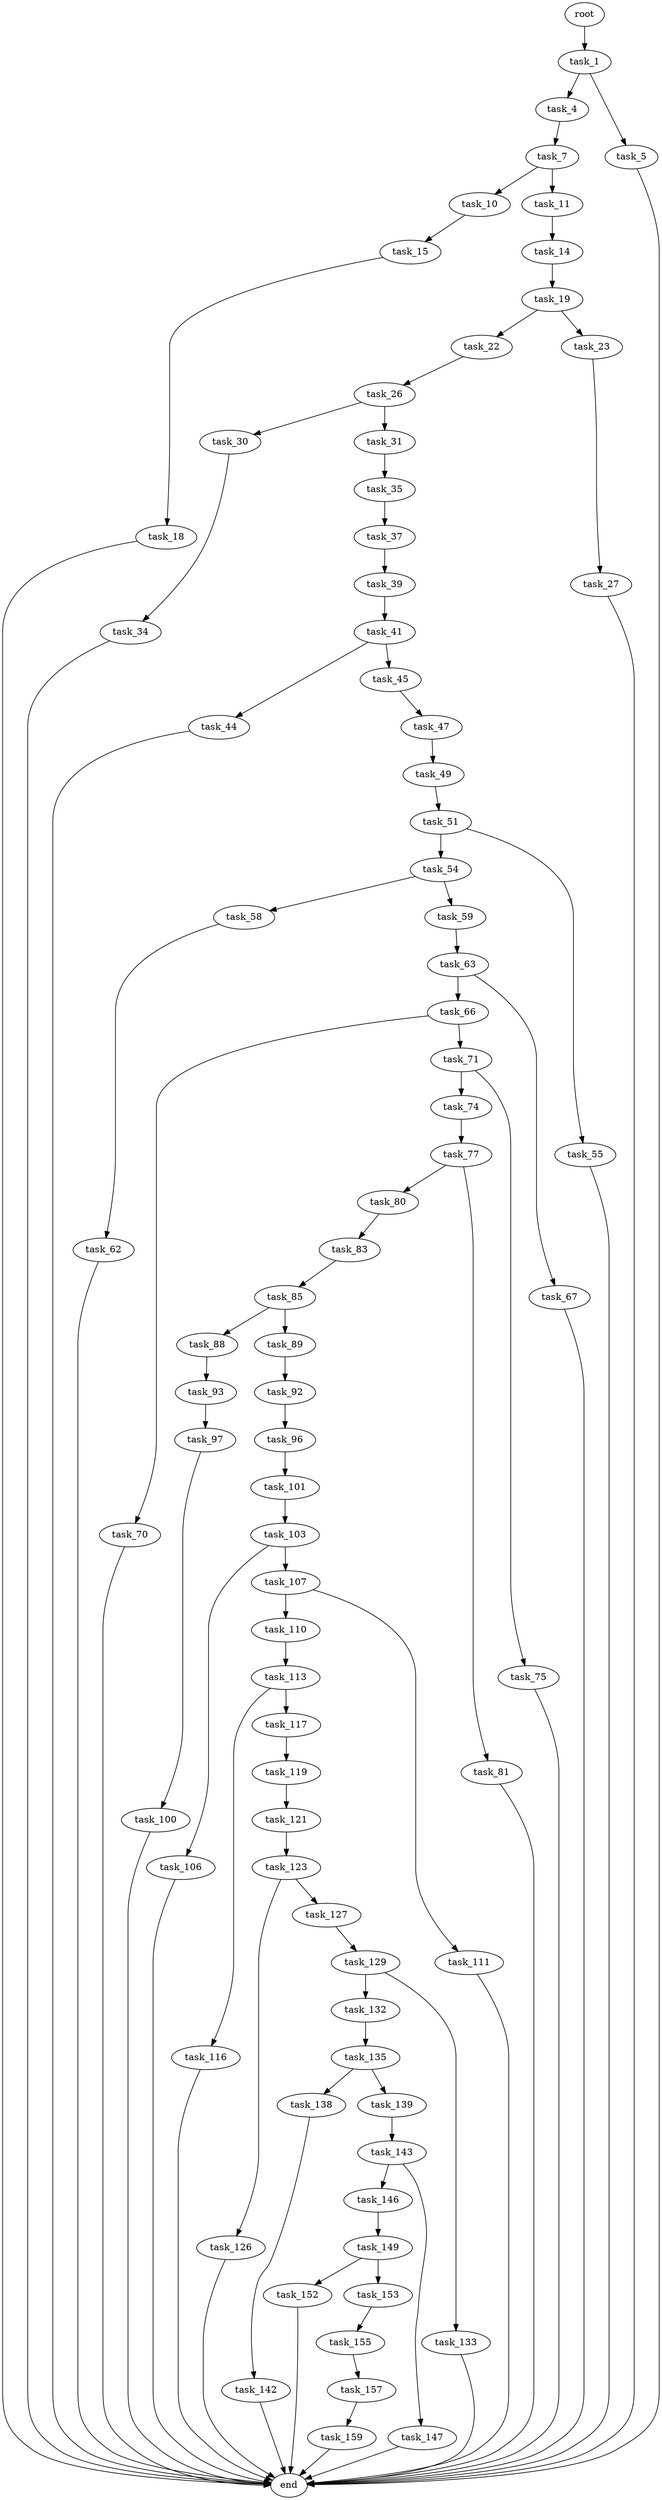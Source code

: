 digraph G {
  root [size="0.000000"];
  task_1 [size="2467043058.000000"];
  task_4 [size="362088520807.000000"];
  task_5 [size="68719476736.000000"];
  task_7 [size="652548148356.000000"];
  end [size="0.000000"];
  task_10 [size="8589934592.000000"];
  task_11 [size="169628595719.000000"];
  task_15 [size="578481903198.000000"];
  task_14 [size="68719476736.000000"];
  task_19 [size="80389122138.000000"];
  task_18 [size="101520477786.000000"];
  task_22 [size="1305994364.000000"];
  task_23 [size="16328390726.000000"];
  task_26 [size="316036290856.000000"];
  task_27 [size="236044788247.000000"];
  task_30 [size="15731592060.000000"];
  task_31 [size="8243585774.000000"];
  task_34 [size="168398957184.000000"];
  task_35 [size="28991029248.000000"];
  task_37 [size="8589934592.000000"];
  task_39 [size="15765301119.000000"];
  task_41 [size="557658093103.000000"];
  task_44 [size="782757789696.000000"];
  task_45 [size="100795029156.000000"];
  task_47 [size="2105507403.000000"];
  task_49 [size="28991029248.000000"];
  task_51 [size="711520719104.000000"];
  task_54 [size="134217728000.000000"];
  task_55 [size="419062301.000000"];
  task_58 [size="8603097216.000000"];
  task_59 [size="28414514062.000000"];
  task_62 [size="1601585175.000000"];
  task_63 [size="264740591721.000000"];
  task_66 [size="83055046629.000000"];
  task_67 [size="87471388679.000000"];
  task_70 [size="31687741034.000000"];
  task_71 [size="134217728000.000000"];
  task_74 [size="39462469666.000000"];
  task_75 [size="363417822.000000"];
  task_77 [size="72692141081.000000"];
  task_80 [size="8589934592.000000"];
  task_81 [size="9922073414.000000"];
  task_83 [size="293115146665.000000"];
  task_85 [size="549755813888.000000"];
  task_88 [size="231928233984.000000"];
  task_89 [size="28991029248.000000"];
  task_93 [size="1668431828.000000"];
  task_92 [size="153560113437.000000"];
  task_96 [size="513510956972.000000"];
  task_97 [size="1073741824000.000000"];
  task_101 [size="134217728000.000000"];
  task_100 [size="44688738528.000000"];
  task_103 [size="615927203251.000000"];
  task_106 [size="873661372324.000000"];
  task_107 [size="1073741824000.000000"];
  task_110 [size="13040666433.000000"];
  task_111 [size="231928233984.000000"];
  task_113 [size="1145712650.000000"];
  task_116 [size="1322546014.000000"];
  task_117 [size="3668697217.000000"];
  task_119 [size="549755813888.000000"];
  task_121 [size="134217728000.000000"];
  task_123 [size="46270739058.000000"];
  task_126 [size="68719476736.000000"];
  task_127 [size="75668194080.000000"];
  task_129 [size="9746731180.000000"];
  task_132 [size="278467541585.000000"];
  task_133 [size="5124211040.000000"];
  task_135 [size="5367839972.000000"];
  task_138 [size="467388039383.000000"];
  task_139 [size="549755813888.000000"];
  task_142 [size="68719476736.000000"];
  task_143 [size="1573522160.000000"];
  task_146 [size="368293445632.000000"];
  task_147 [size="13009506416.000000"];
  task_149 [size="8589934592.000000"];
  task_152 [size="455030087737.000000"];
  task_153 [size="1656328591.000000"];
  task_155 [size="8589934592.000000"];
  task_157 [size="475859266055.000000"];
  task_159 [size="1073741824000.000000"];

  root -> task_1 [size="1.000000"];
  task_1 -> task_4 [size="134217728.000000"];
  task_1 -> task_5 [size="134217728.000000"];
  task_4 -> task_7 [size="838860800.000000"];
  task_5 -> end [size="1.000000"];
  task_7 -> task_10 [size="536870912.000000"];
  task_7 -> task_11 [size="536870912.000000"];
  task_10 -> task_15 [size="33554432.000000"];
  task_11 -> task_14 [size="209715200.000000"];
  task_15 -> task_18 [size="411041792.000000"];
  task_14 -> task_19 [size="134217728.000000"];
  task_19 -> task_22 [size="209715200.000000"];
  task_19 -> task_23 [size="209715200.000000"];
  task_18 -> end [size="1.000000"];
  task_22 -> task_26 [size="33554432.000000"];
  task_23 -> task_27 [size="536870912.000000"];
  task_26 -> task_30 [size="536870912.000000"];
  task_26 -> task_31 [size="536870912.000000"];
  task_27 -> end [size="1.000000"];
  task_30 -> task_34 [size="411041792.000000"];
  task_31 -> task_35 [size="134217728.000000"];
  task_34 -> end [size="1.000000"];
  task_35 -> task_37 [size="75497472.000000"];
  task_37 -> task_39 [size="33554432.000000"];
  task_39 -> task_41 [size="301989888.000000"];
  task_41 -> task_44 [size="411041792.000000"];
  task_41 -> task_45 [size="411041792.000000"];
  task_44 -> end [size="1.000000"];
  task_45 -> task_47 [size="134217728.000000"];
  task_47 -> task_49 [size="33554432.000000"];
  task_49 -> task_51 [size="75497472.000000"];
  task_51 -> task_54 [size="536870912.000000"];
  task_51 -> task_55 [size="536870912.000000"];
  task_54 -> task_58 [size="209715200.000000"];
  task_54 -> task_59 [size="209715200.000000"];
  task_55 -> end [size="1.000000"];
  task_58 -> task_62 [size="301989888.000000"];
  task_59 -> task_63 [size="679477248.000000"];
  task_62 -> end [size="1.000000"];
  task_63 -> task_66 [size="209715200.000000"];
  task_63 -> task_67 [size="209715200.000000"];
  task_66 -> task_70 [size="75497472.000000"];
  task_66 -> task_71 [size="75497472.000000"];
  task_67 -> end [size="1.000000"];
  task_70 -> end [size="1.000000"];
  task_71 -> task_74 [size="209715200.000000"];
  task_71 -> task_75 [size="209715200.000000"];
  task_74 -> task_77 [size="838860800.000000"];
  task_75 -> end [size="1.000000"];
  task_77 -> task_80 [size="75497472.000000"];
  task_77 -> task_81 [size="75497472.000000"];
  task_80 -> task_83 [size="33554432.000000"];
  task_81 -> end [size="1.000000"];
  task_83 -> task_85 [size="411041792.000000"];
  task_85 -> task_88 [size="536870912.000000"];
  task_85 -> task_89 [size="536870912.000000"];
  task_88 -> task_93 [size="301989888.000000"];
  task_89 -> task_92 [size="75497472.000000"];
  task_93 -> task_97 [size="33554432.000000"];
  task_92 -> task_96 [size="679477248.000000"];
  task_96 -> task_101 [size="536870912.000000"];
  task_97 -> task_100 [size="838860800.000000"];
  task_101 -> task_103 [size="209715200.000000"];
  task_100 -> end [size="1.000000"];
  task_103 -> task_106 [size="411041792.000000"];
  task_103 -> task_107 [size="411041792.000000"];
  task_106 -> end [size="1.000000"];
  task_107 -> task_110 [size="838860800.000000"];
  task_107 -> task_111 [size="838860800.000000"];
  task_110 -> task_113 [size="411041792.000000"];
  task_111 -> end [size="1.000000"];
  task_113 -> task_116 [size="33554432.000000"];
  task_113 -> task_117 [size="33554432.000000"];
  task_116 -> end [size="1.000000"];
  task_117 -> task_119 [size="75497472.000000"];
  task_119 -> task_121 [size="536870912.000000"];
  task_121 -> task_123 [size="209715200.000000"];
  task_123 -> task_126 [size="33554432.000000"];
  task_123 -> task_127 [size="33554432.000000"];
  task_126 -> end [size="1.000000"];
  task_127 -> task_129 [size="75497472.000000"];
  task_129 -> task_132 [size="536870912.000000"];
  task_129 -> task_133 [size="536870912.000000"];
  task_132 -> task_135 [size="411041792.000000"];
  task_133 -> end [size="1.000000"];
  task_135 -> task_138 [size="134217728.000000"];
  task_135 -> task_139 [size="134217728.000000"];
  task_138 -> task_142 [size="301989888.000000"];
  task_139 -> task_143 [size="536870912.000000"];
  task_142 -> end [size="1.000000"];
  task_143 -> task_146 [size="33554432.000000"];
  task_143 -> task_147 [size="33554432.000000"];
  task_146 -> task_149 [size="411041792.000000"];
  task_147 -> end [size="1.000000"];
  task_149 -> task_152 [size="33554432.000000"];
  task_149 -> task_153 [size="33554432.000000"];
  task_152 -> end [size="1.000000"];
  task_153 -> task_155 [size="75497472.000000"];
  task_155 -> task_157 [size="33554432.000000"];
  task_157 -> task_159 [size="301989888.000000"];
  task_159 -> end [size="1.000000"];
}
